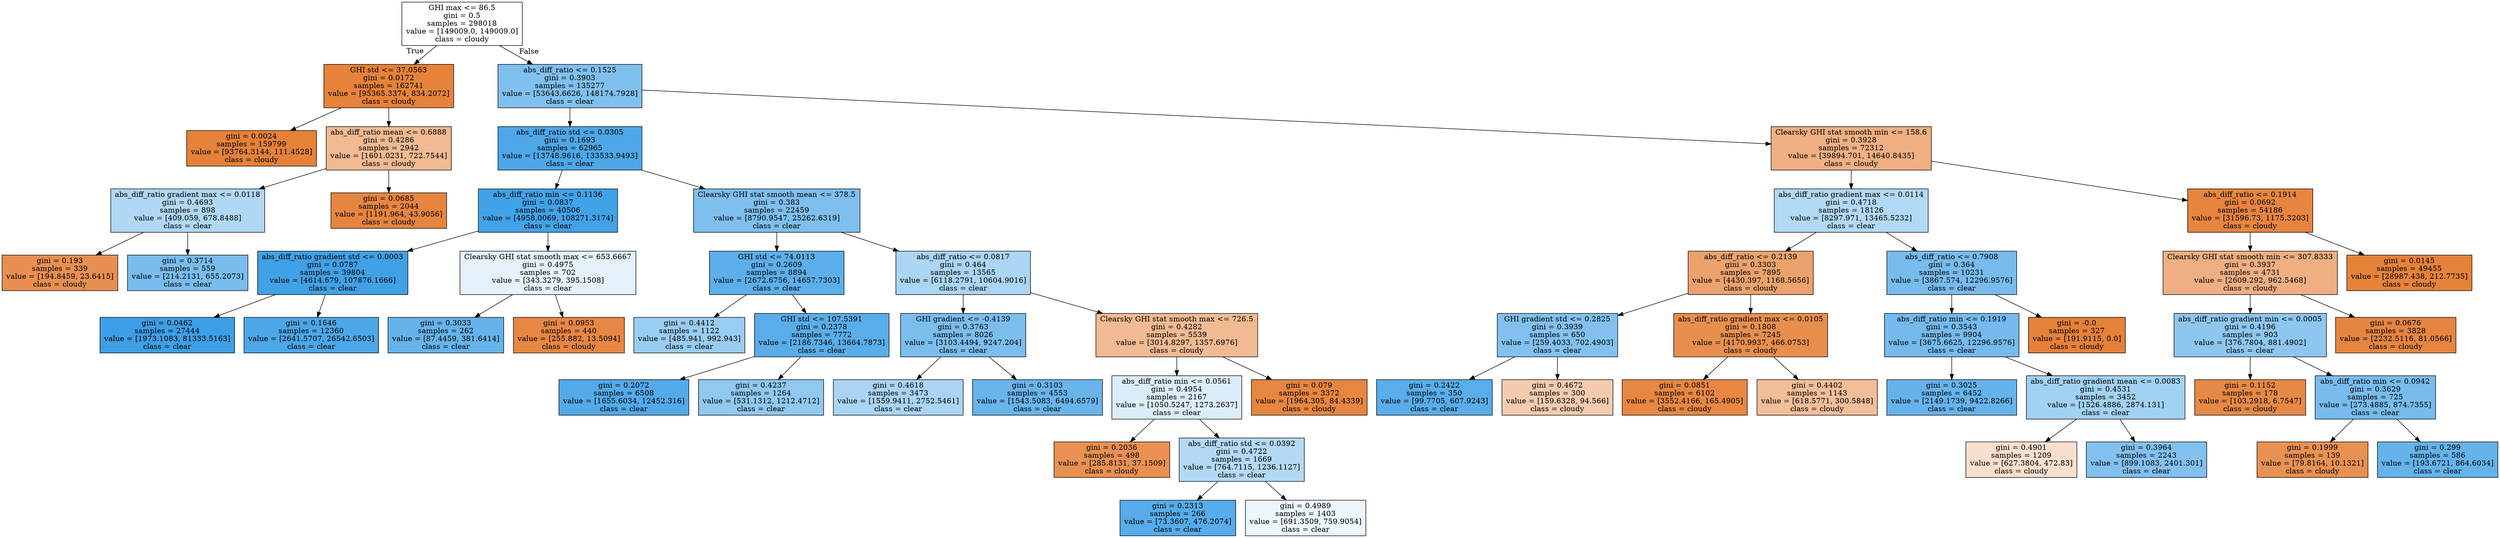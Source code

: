 digraph Tree {
node [shape=box, style="filled", color="black"] ;
0 [label="GHI max <= 86.5\ngini = 0.5\nsamples = 298018\nvalue = [149009.0, 149009.0]\nclass = cloudy", fillcolor="#e5813900"] ;
1 [label="GHI std <= 37.0563\ngini = 0.0172\nsamples = 162741\nvalue = [95365.3374, 834.2072]\nclass = cloudy", fillcolor="#e58139fd"] ;
0 -> 1 [labeldistance=2.5, labelangle=45, headlabel="True"] ;
23 [label="gini = 0.0024\nsamples = 159799\nvalue = [93764.3144, 111.4528]\nclass = cloudy", fillcolor="#e58139ff"] ;
1 -> 23 ;
24 [label="abs_diff_ratio mean <= 0.6888\ngini = 0.4286\nsamples = 2942\nvalue = [1601.0231, 722.7544]\nclass = cloudy", fillcolor="#e581398c"] ;
1 -> 24 ;
25 [label="abs_diff_ratio gradient max <= 0.0118\ngini = 0.4693\nsamples = 898\nvalue = [409.059, 678.8488]\nclass = clear", fillcolor="#399de565"] ;
24 -> 25 ;
41 [label="gini = 0.193\nsamples = 339\nvalue = [194.8459, 23.6415]\nclass = cloudy", fillcolor="#e58139e0"] ;
25 -> 41 ;
42 [label="gini = 0.3714\nsamples = 559\nvalue = [214.2131, 655.2073]\nclass = clear", fillcolor="#399de5ac"] ;
25 -> 42 ;
26 [label="gini = 0.0685\nsamples = 2044\nvalue = [1191.964, 43.9056]\nclass = cloudy", fillcolor="#e58139f6"] ;
24 -> 26 ;
2 [label="abs_diff_ratio <= 0.1525\ngini = 0.3903\nsamples = 135277\nvalue = [53643.6626, 148174.7928]\nclass = clear", fillcolor="#399de5a3"] ;
0 -> 2 [labeldistance=2.5, labelangle=-45, headlabel="False"] ;
3 [label="abs_diff_ratio std <= 0.0305\ngini = 0.1693\nsamples = 62965\nvalue = [13748.9616, 133533.9493]\nclass = clear", fillcolor="#399de5e5"] ;
2 -> 3 ;
9 [label="abs_diff_ratio min <= 0.1136\ngini = 0.0837\nsamples = 40506\nvalue = [4958.0069, 108271.3174]\nclass = clear", fillcolor="#399de5f3"] ;
3 -> 9 ;
27 [label="abs_diff_ratio gradient std <= 0.0003\ngini = 0.0787\nsamples = 39804\nvalue = [4614.679, 107876.1666]\nclass = clear", fillcolor="#399de5f4"] ;
9 -> 27 ;
33 [label="gini = 0.0462\nsamples = 27444\nvalue = [1973.1083, 81333.5163]\nclass = clear", fillcolor="#399de5f9"] ;
27 -> 33 ;
34 [label="gini = 0.1646\nsamples = 12360\nvalue = [2641.5707, 26542.6503]\nclass = clear", fillcolor="#399de5e6"] ;
27 -> 34 ;
28 [label="Clearsky GHI stat smooth max <= 653.6667\ngini = 0.4975\nsamples = 702\nvalue = [343.3279, 395.1508]\nclass = clear", fillcolor="#399de521"] ;
9 -> 28 ;
31 [label="gini = 0.3033\nsamples = 262\nvalue = [87.4459, 381.6414]\nclass = clear", fillcolor="#399de5c5"] ;
28 -> 31 ;
32 [label="gini = 0.0953\nsamples = 440\nvalue = [255.882, 13.5094]\nclass = cloudy", fillcolor="#e58139f2"] ;
28 -> 32 ;
10 [label="Clearsky GHI stat smooth mean <= 378.5\ngini = 0.383\nsamples = 22459\nvalue = [8790.9547, 25262.6319]\nclass = clear", fillcolor="#399de5a6"] ;
3 -> 10 ;
11 [label="GHI std <= 74.0113\ngini = 0.2609\nsamples = 8894\nvalue = [2672.6756, 14657.7303]\nclass = clear", fillcolor="#399de5d1"] ;
10 -> 11 ;
49 [label="gini = 0.4412\nsamples = 1122\nvalue = [485.941, 992.943]\nclass = clear", fillcolor="#399de582"] ;
11 -> 49 ;
50 [label="GHI std <= 107.5391\ngini = 0.2378\nsamples = 7772\nvalue = [2186.7346, 13664.7873]\nclass = clear", fillcolor="#399de5d6"] ;
11 -> 50 ;
51 [label="gini = 0.2072\nsamples = 6508\nvalue = [1655.6034, 12452.316]\nclass = clear", fillcolor="#399de5dd"] ;
50 -> 51 ;
52 [label="gini = 0.4237\nsamples = 1264\nvalue = [531.1312, 1212.4712]\nclass = clear", fillcolor="#399de58f"] ;
50 -> 52 ;
12 [label="abs_diff_ratio <= 0.0817\ngini = 0.464\nsamples = 13565\nvalue = [6118.2791, 10604.9016]\nclass = clear", fillcolor="#399de56c"] ;
10 -> 12 ;
13 [label="GHI gradient <= -0.4139\ngini = 0.3763\nsamples = 8026\nvalue = [3103.4494, 9247.204]\nclass = clear", fillcolor="#399de5a9"] ;
12 -> 13 ;
37 [label="gini = 0.4618\nsamples = 3473\nvalue = [1559.9411, 2752.5461]\nclass = clear", fillcolor="#399de56e"] ;
13 -> 37 ;
38 [label="gini = 0.3103\nsamples = 4553\nvalue = [1543.5083, 6494.6579]\nclass = clear", fillcolor="#399de5c2"] ;
13 -> 38 ;
14 [label="Clearsky GHI stat smooth max <= 726.5\ngini = 0.4282\nsamples = 5539\nvalue = [3014.8297, 1357.6976]\nclass = cloudy", fillcolor="#e581398c"] ;
12 -> 14 ;
17 [label="abs_diff_ratio min <= 0.0561\ngini = 0.4954\nsamples = 2167\nvalue = [1050.5247, 1273.2637]\nclass = clear", fillcolor="#399de52d"] ;
14 -> 17 ;
43 [label="gini = 0.2036\nsamples = 498\nvalue = [285.8131, 37.1509]\nclass = cloudy", fillcolor="#e58139de"] ;
17 -> 43 ;
44 [label="abs_diff_ratio std <= 0.0392\ngini = 0.4722\nsamples = 1669\nvalue = [764.7115, 1236.1127]\nclass = clear", fillcolor="#399de561"] ;
17 -> 44 ;
53 [label="gini = 0.2313\nsamples = 266\nvalue = [73.3607, 476.2074]\nclass = clear", fillcolor="#399de5d8"] ;
44 -> 53 ;
54 [label="gini = 0.4989\nsamples = 1403\nvalue = [691.3509, 759.9054]\nclass = clear", fillcolor="#399de517"] ;
44 -> 54 ;
18 [label="gini = 0.079\nsamples = 3372\nvalue = [1964.305, 84.4339]\nclass = cloudy", fillcolor="#e58139f4"] ;
14 -> 18 ;
4 [label="Clearsky GHI stat smooth min <= 158.6\ngini = 0.3928\nsamples = 72312\nvalue = [39894.701, 14640.8435]\nclass = cloudy", fillcolor="#e58139a1"] ;
2 -> 4 ;
5 [label="abs_diff_ratio gradient max <= 0.0114\ngini = 0.4718\nsamples = 18126\nvalue = [8297.971, 13465.5232]\nclass = clear", fillcolor="#399de562"] ;
4 -> 5 ;
7 [label="abs_diff_ratio <= 0.2139\ngini = 0.3303\nsamples = 7895\nvalue = [4430.397, 1168.5656]\nclass = cloudy", fillcolor="#e58139bc"] ;
5 -> 7 ;
15 [label="GHI gradient std <= 0.2825\ngini = 0.3939\nsamples = 650\nvalue = [259.4033, 702.4903]\nclass = clear", fillcolor="#399de5a1"] ;
7 -> 15 ;
55 [label="gini = 0.2422\nsamples = 350\nvalue = [99.7705, 607.9243]\nclass = clear", fillcolor="#399de5d5"] ;
15 -> 55 ;
56 [label="gini = 0.4672\nsamples = 300\nvalue = [159.6328, 94.566]\nclass = cloudy", fillcolor="#e5813968"] ;
15 -> 56 ;
16 [label="abs_diff_ratio gradient max <= 0.0105\ngini = 0.1808\nsamples = 7245\nvalue = [4170.9937, 466.0753]\nclass = cloudy", fillcolor="#e58139e3"] ;
7 -> 16 ;
45 [label="gini = 0.0851\nsamples = 6102\nvalue = [3552.4166, 165.4905]\nclass = cloudy", fillcolor="#e58139f3"] ;
16 -> 45 ;
46 [label="gini = 0.4402\nsamples = 1143\nvalue = [618.5771, 300.5848]\nclass = cloudy", fillcolor="#e5813983"] ;
16 -> 46 ;
8 [label="abs_diff_ratio <= 0.7908\ngini = 0.364\nsamples = 10231\nvalue = [3867.574, 12296.9576]\nclass = clear", fillcolor="#399de5af"] ;
5 -> 8 ;
29 [label="abs_diff_ratio min <= 0.1919\ngini = 0.3543\nsamples = 9904\nvalue = [3675.6625, 12296.9576]\nclass = clear", fillcolor="#399de5b3"] ;
8 -> 29 ;
35 [label="gini = 0.3025\nsamples = 6452\nvalue = [2149.1739, 9422.8266]\nclass = clear", fillcolor="#399de5c5"] ;
29 -> 35 ;
36 [label="abs_diff_ratio gradient mean <= 0.0083\ngini = 0.4531\nsamples = 3452\nvalue = [1526.4886, 2874.131]\nclass = clear", fillcolor="#399de578"] ;
29 -> 36 ;
39 [label="gini = 0.4901\nsamples = 1209\nvalue = [627.3804, 472.83]\nclass = cloudy", fillcolor="#e581393f"] ;
36 -> 39 ;
40 [label="gini = 0.3964\nsamples = 2243\nvalue = [899.1083, 2401.301]\nclass = clear", fillcolor="#399de5a0"] ;
36 -> 40 ;
30 [label="gini = -0.0\nsamples = 327\nvalue = [191.9115, 0.0]\nclass = cloudy", fillcolor="#e58139ff"] ;
8 -> 30 ;
6 [label="abs_diff_ratio <= 0.1914\ngini = 0.0692\nsamples = 54186\nvalue = [31596.73, 1175.3203]\nclass = cloudy", fillcolor="#e58139f6"] ;
4 -> 6 ;
19 [label="Clearsky GHI stat smooth min <= 307.8333\ngini = 0.3937\nsamples = 4731\nvalue = [2609.292, 962.5468]\nclass = cloudy", fillcolor="#e58139a1"] ;
6 -> 19 ;
21 [label="abs_diff_ratio gradient min <= 0.0005\ngini = 0.4196\nsamples = 903\nvalue = [376.7804, 881.4902]\nclass = clear", fillcolor="#399de592"] ;
19 -> 21 ;
47 [label="gini = 0.1152\nsamples = 178\nvalue = [103.2918, 6.7547]\nclass = cloudy", fillcolor="#e58139ee"] ;
21 -> 47 ;
48 [label="abs_diff_ratio min <= 0.0942\ngini = 0.3629\nsamples = 725\nvalue = [273.4885, 874.7355]\nclass = clear", fillcolor="#399de5af"] ;
21 -> 48 ;
57 [label="gini = 0.1999\nsamples = 139\nvalue = [79.8164, 10.1321]\nclass = cloudy", fillcolor="#e58139df"] ;
48 -> 57 ;
58 [label="gini = 0.299\nsamples = 586\nvalue = [193.6721, 864.6034]\nclass = clear", fillcolor="#399de5c6"] ;
48 -> 58 ;
22 [label="gini = 0.0676\nsamples = 3828\nvalue = [2232.5116, 81.0566]\nclass = cloudy", fillcolor="#e58139f6"] ;
19 -> 22 ;
20 [label="gini = 0.0145\nsamples = 49455\nvalue = [28987.438, 212.7735]\nclass = cloudy", fillcolor="#e58139fd"] ;
6 -> 20 ;
}